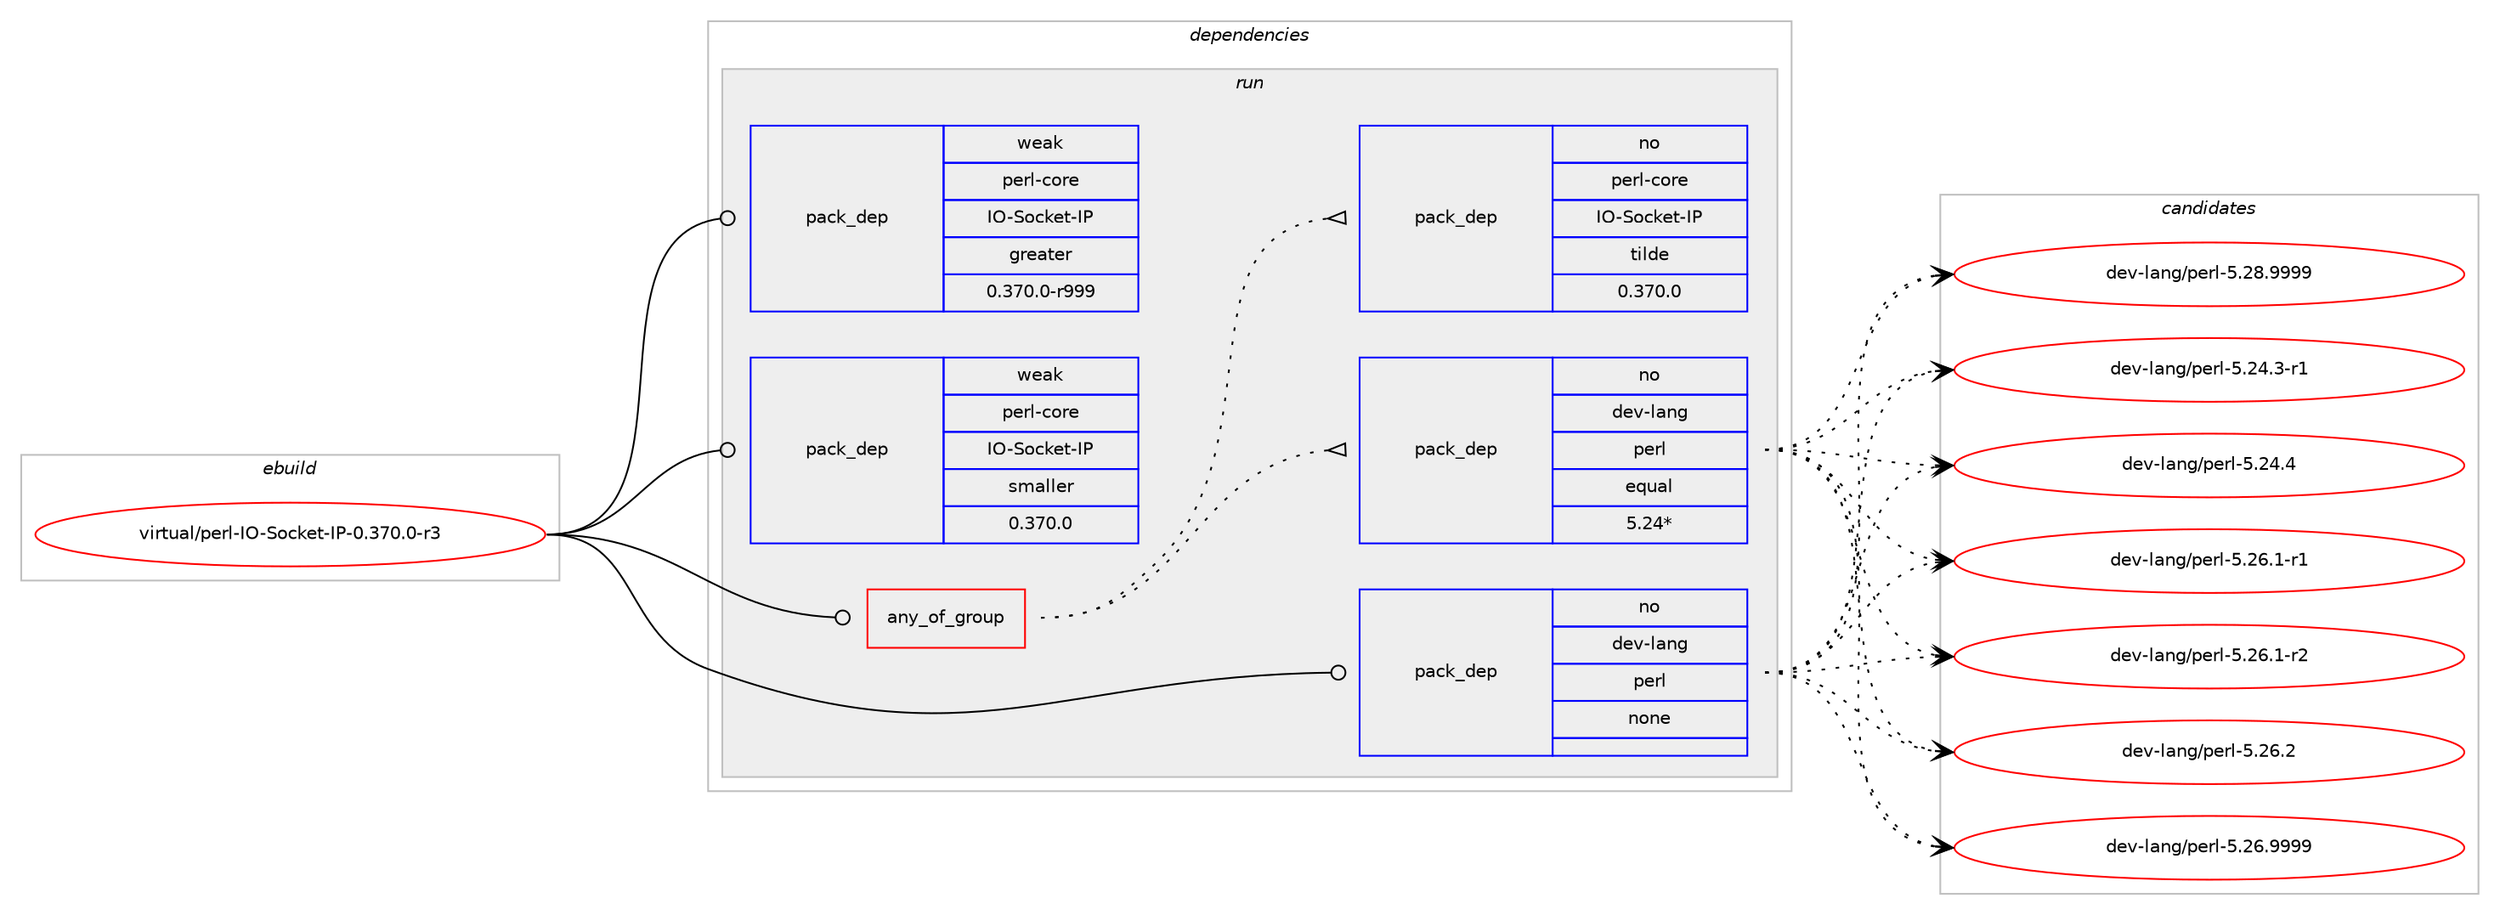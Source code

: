 digraph prolog {

# *************
# Graph options
# *************

newrank=true;
concentrate=true;
compound=true;
graph [rankdir=LR,fontname=Helvetica,fontsize=10,ranksep=1.5];#, ranksep=2.5, nodesep=0.2];
edge  [arrowhead=vee];
node  [fontname=Helvetica,fontsize=10];

# **********
# The ebuild
# **********

subgraph cluster_leftcol {
color=gray;
rank=same;
label=<<i>ebuild</i>>;
id [label="virtual/perl-IO-Socket-IP-0.370.0-r3", color=red, width=4, href="../virtual/perl-IO-Socket-IP-0.370.0-r3.svg"];
}

# ****************
# The dependencies
# ****************

subgraph cluster_midcol {
color=gray;
label=<<i>dependencies</i>>;
subgraph cluster_compile {
fillcolor="#eeeeee";
style=filled;
label=<<i>compile</i>>;
}
subgraph cluster_compileandrun {
fillcolor="#eeeeee";
style=filled;
label=<<i>compile and run</i>>;
}
subgraph cluster_run {
fillcolor="#eeeeee";
style=filled;
label=<<i>run</i>>;
subgraph any70 {
dependency8714 [label=<<TABLE BORDER="0" CELLBORDER="1" CELLSPACING="0" CELLPADDING="4"><TR><TD CELLPADDING="10">any_of_group</TD></TR></TABLE>>, shape=none, color=red];subgraph pack7444 {
dependency8715 [label=<<TABLE BORDER="0" CELLBORDER="1" CELLSPACING="0" CELLPADDING="4" WIDTH="220"><TR><TD ROWSPAN="6" CELLPADDING="30">pack_dep</TD></TR><TR><TD WIDTH="110">no</TD></TR><TR><TD>dev-lang</TD></TR><TR><TD>perl</TD></TR><TR><TD>equal</TD></TR><TR><TD>5.24*</TD></TR></TABLE>>, shape=none, color=blue];
}
dependency8714:e -> dependency8715:w [weight=20,style="dotted",arrowhead="oinv"];
subgraph pack7445 {
dependency8716 [label=<<TABLE BORDER="0" CELLBORDER="1" CELLSPACING="0" CELLPADDING="4" WIDTH="220"><TR><TD ROWSPAN="6" CELLPADDING="30">pack_dep</TD></TR><TR><TD WIDTH="110">no</TD></TR><TR><TD>perl-core</TD></TR><TR><TD>IO-Socket-IP</TD></TR><TR><TD>tilde</TD></TR><TR><TD>0.370.0</TD></TR></TABLE>>, shape=none, color=blue];
}
dependency8714:e -> dependency8716:w [weight=20,style="dotted",arrowhead="oinv"];
}
id:e -> dependency8714:w [weight=20,style="solid",arrowhead="odot"];
subgraph pack7446 {
dependency8717 [label=<<TABLE BORDER="0" CELLBORDER="1" CELLSPACING="0" CELLPADDING="4" WIDTH="220"><TR><TD ROWSPAN="6" CELLPADDING="30">pack_dep</TD></TR><TR><TD WIDTH="110">no</TD></TR><TR><TD>dev-lang</TD></TR><TR><TD>perl</TD></TR><TR><TD>none</TD></TR><TR><TD></TD></TR></TABLE>>, shape=none, color=blue];
}
id:e -> dependency8717:w [weight=20,style="solid",arrowhead="odot"];
subgraph pack7447 {
dependency8718 [label=<<TABLE BORDER="0" CELLBORDER="1" CELLSPACING="0" CELLPADDING="4" WIDTH="220"><TR><TD ROWSPAN="6" CELLPADDING="30">pack_dep</TD></TR><TR><TD WIDTH="110">weak</TD></TR><TR><TD>perl-core</TD></TR><TR><TD>IO-Socket-IP</TD></TR><TR><TD>greater</TD></TR><TR><TD>0.370.0-r999</TD></TR></TABLE>>, shape=none, color=blue];
}
id:e -> dependency8718:w [weight=20,style="solid",arrowhead="odot"];
subgraph pack7448 {
dependency8719 [label=<<TABLE BORDER="0" CELLBORDER="1" CELLSPACING="0" CELLPADDING="4" WIDTH="220"><TR><TD ROWSPAN="6" CELLPADDING="30">pack_dep</TD></TR><TR><TD WIDTH="110">weak</TD></TR><TR><TD>perl-core</TD></TR><TR><TD>IO-Socket-IP</TD></TR><TR><TD>smaller</TD></TR><TR><TD>0.370.0</TD></TR></TABLE>>, shape=none, color=blue];
}
id:e -> dependency8719:w [weight=20,style="solid",arrowhead="odot"];
}
}

# **************
# The candidates
# **************

subgraph cluster_choices {
rank=same;
color=gray;
label=<<i>candidates</i>>;

subgraph choice7444 {
color=black;
nodesep=1;
choice100101118451089711010347112101114108455346505246514511449 [label="dev-lang/perl-5.24.3-r1", color=red, width=4,href="../dev-lang/perl-5.24.3-r1.svg"];
choice10010111845108971101034711210111410845534650524652 [label="dev-lang/perl-5.24.4", color=red, width=4,href="../dev-lang/perl-5.24.4.svg"];
choice100101118451089711010347112101114108455346505446494511449 [label="dev-lang/perl-5.26.1-r1", color=red, width=4,href="../dev-lang/perl-5.26.1-r1.svg"];
choice100101118451089711010347112101114108455346505446494511450 [label="dev-lang/perl-5.26.1-r2", color=red, width=4,href="../dev-lang/perl-5.26.1-r2.svg"];
choice10010111845108971101034711210111410845534650544650 [label="dev-lang/perl-5.26.2", color=red, width=4,href="../dev-lang/perl-5.26.2.svg"];
choice10010111845108971101034711210111410845534650544657575757 [label="dev-lang/perl-5.26.9999", color=red, width=4,href="../dev-lang/perl-5.26.9999.svg"];
choice10010111845108971101034711210111410845534650564657575757 [label="dev-lang/perl-5.28.9999", color=red, width=4,href="../dev-lang/perl-5.28.9999.svg"];
dependency8715:e -> choice100101118451089711010347112101114108455346505246514511449:w [style=dotted,weight="100"];
dependency8715:e -> choice10010111845108971101034711210111410845534650524652:w [style=dotted,weight="100"];
dependency8715:e -> choice100101118451089711010347112101114108455346505446494511449:w [style=dotted,weight="100"];
dependency8715:e -> choice100101118451089711010347112101114108455346505446494511450:w [style=dotted,weight="100"];
dependency8715:e -> choice10010111845108971101034711210111410845534650544650:w [style=dotted,weight="100"];
dependency8715:e -> choice10010111845108971101034711210111410845534650544657575757:w [style=dotted,weight="100"];
dependency8715:e -> choice10010111845108971101034711210111410845534650564657575757:w [style=dotted,weight="100"];
}
subgraph choice7445 {
color=black;
nodesep=1;
}
subgraph choice7446 {
color=black;
nodesep=1;
choice100101118451089711010347112101114108455346505246514511449 [label="dev-lang/perl-5.24.3-r1", color=red, width=4,href="../dev-lang/perl-5.24.3-r1.svg"];
choice10010111845108971101034711210111410845534650524652 [label="dev-lang/perl-5.24.4", color=red, width=4,href="../dev-lang/perl-5.24.4.svg"];
choice100101118451089711010347112101114108455346505446494511449 [label="dev-lang/perl-5.26.1-r1", color=red, width=4,href="../dev-lang/perl-5.26.1-r1.svg"];
choice100101118451089711010347112101114108455346505446494511450 [label="dev-lang/perl-5.26.1-r2", color=red, width=4,href="../dev-lang/perl-5.26.1-r2.svg"];
choice10010111845108971101034711210111410845534650544650 [label="dev-lang/perl-5.26.2", color=red, width=4,href="../dev-lang/perl-5.26.2.svg"];
choice10010111845108971101034711210111410845534650544657575757 [label="dev-lang/perl-5.26.9999", color=red, width=4,href="../dev-lang/perl-5.26.9999.svg"];
choice10010111845108971101034711210111410845534650564657575757 [label="dev-lang/perl-5.28.9999", color=red, width=4,href="../dev-lang/perl-5.28.9999.svg"];
dependency8717:e -> choice100101118451089711010347112101114108455346505246514511449:w [style=dotted,weight="100"];
dependency8717:e -> choice10010111845108971101034711210111410845534650524652:w [style=dotted,weight="100"];
dependency8717:e -> choice100101118451089711010347112101114108455346505446494511449:w [style=dotted,weight="100"];
dependency8717:e -> choice100101118451089711010347112101114108455346505446494511450:w [style=dotted,weight="100"];
dependency8717:e -> choice10010111845108971101034711210111410845534650544650:w [style=dotted,weight="100"];
dependency8717:e -> choice10010111845108971101034711210111410845534650544657575757:w [style=dotted,weight="100"];
dependency8717:e -> choice10010111845108971101034711210111410845534650564657575757:w [style=dotted,weight="100"];
}
subgraph choice7447 {
color=black;
nodesep=1;
}
subgraph choice7448 {
color=black;
nodesep=1;
}
}

}
